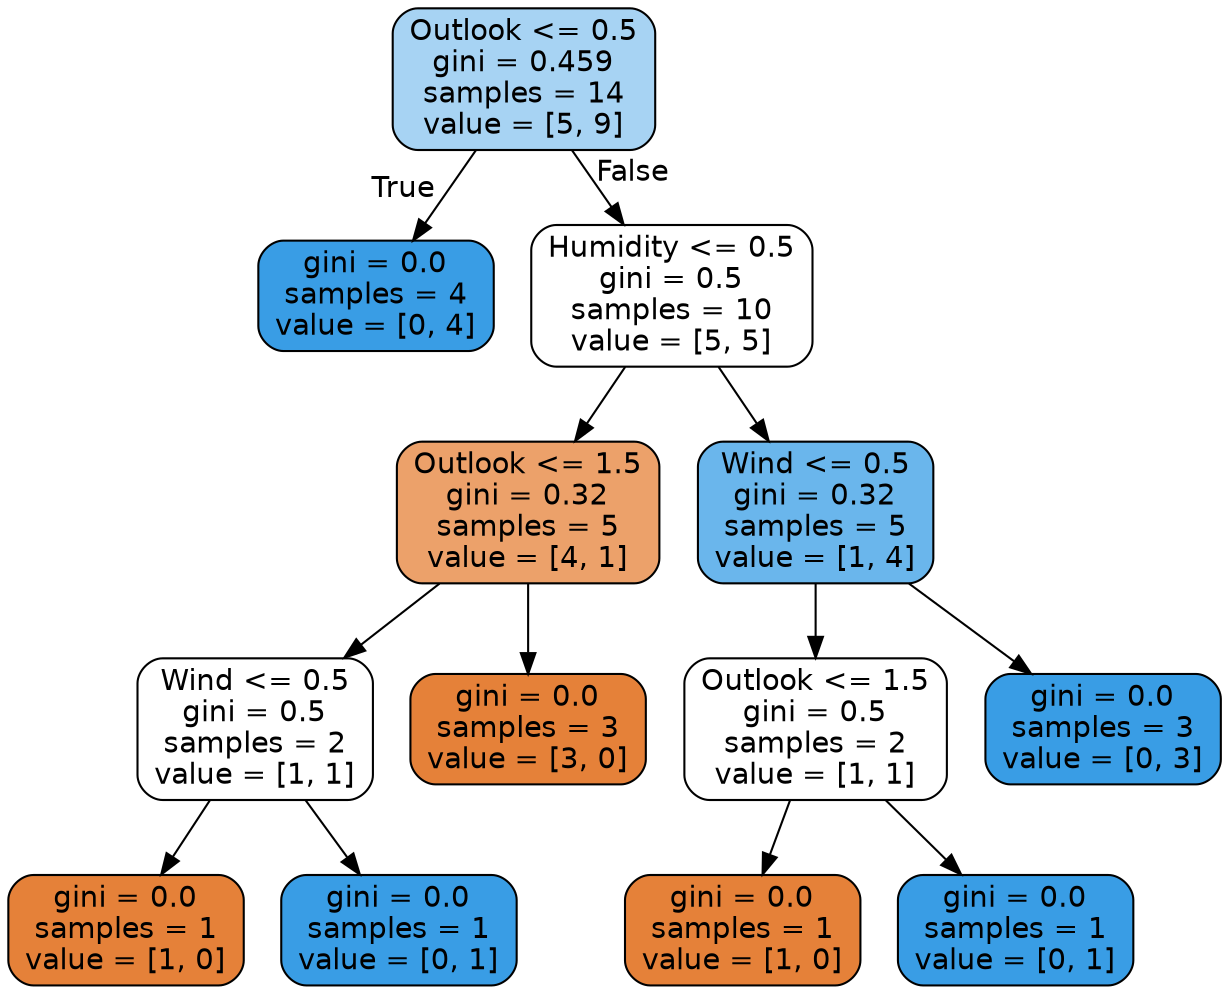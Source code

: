 digraph Tree {
node [shape=box, style="filled, rounded", color="black", fontname=helvetica] ;
edge [fontname=helvetica] ;
0 [label="Outlook <= 0.5\ngini = 0.459\nsamples = 14\nvalue = [5, 9]", fillcolor="#399de571"] ;
1 [label="gini = 0.0\nsamples = 4\nvalue = [0, 4]", fillcolor="#399de5ff"] ;
0 -> 1 [labeldistance=2.5, labelangle=45, headlabel="True"] ;
2 [label="Humidity <= 0.5\ngini = 0.5\nsamples = 10\nvalue = [5, 5]", fillcolor="#e5813900"] ;
0 -> 2 [labeldistance=2.5, labelangle=-45, headlabel="False"] ;
3 [label="Outlook <= 1.5\ngini = 0.32\nsamples = 5\nvalue = [4, 1]", fillcolor="#e58139bf"] ;
2 -> 3 ;
4 [label="Wind <= 0.5\ngini = 0.5\nsamples = 2\nvalue = [1, 1]", fillcolor="#e5813900"] ;
3 -> 4 ;
5 [label="gini = 0.0\nsamples = 1\nvalue = [1, 0]", fillcolor="#e58139ff"] ;
4 -> 5 ;
6 [label="gini = 0.0\nsamples = 1\nvalue = [0, 1]", fillcolor="#399de5ff"] ;
4 -> 6 ;
7 [label="gini = 0.0\nsamples = 3\nvalue = [3, 0]", fillcolor="#e58139ff"] ;
3 -> 7 ;
8 [label="Wind <= 0.5\ngini = 0.32\nsamples = 5\nvalue = [1, 4]", fillcolor="#399de5bf"] ;
2 -> 8 ;
9 [label="Outlook <= 1.5\ngini = 0.5\nsamples = 2\nvalue = [1, 1]", fillcolor="#e5813900"] ;
8 -> 9 ;
10 [label="gini = 0.0\nsamples = 1\nvalue = [1, 0]", fillcolor="#e58139ff"] ;
9 -> 10 ;
11 [label="gini = 0.0\nsamples = 1\nvalue = [0, 1]", fillcolor="#399de5ff"] ;
9 -> 11 ;
12 [label="gini = 0.0\nsamples = 3\nvalue = [0, 3]", fillcolor="#399de5ff"] ;
8 -> 12 ;
}